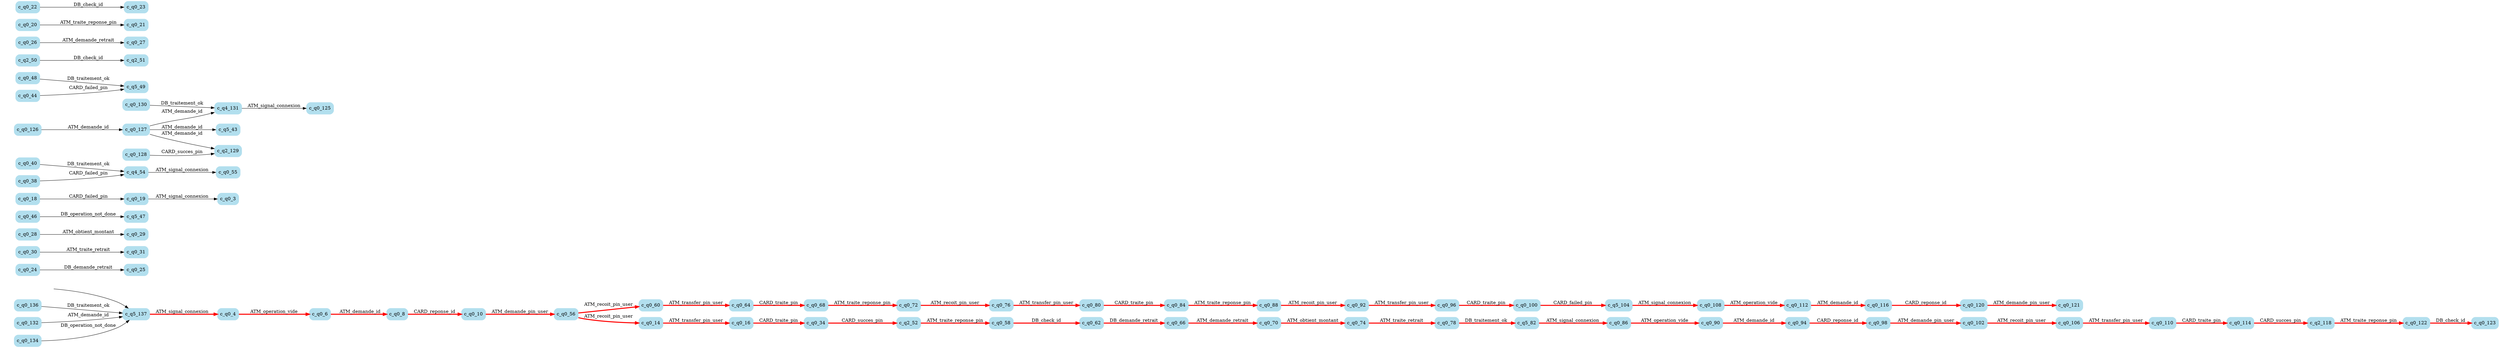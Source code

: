 digraph G {

	rankdir = LR;

	start_c_q5_137[style=invisible];

	node[shape=box, style="rounded, filled", color=lightblue2];

	c_q0_24[label="c_q0_24"];
	c_q0_86[label="c_q0_86"];
	c_q0_30[label="c_q0_30"];
	c_q0_62[label="c_q0_62"];
	c_q0_72[label="c_q0_72"];
	c_q0_29[label="c_q0_29"];
	c_q0_116[label="c_q0_116"];
	c_q0_110[label="c_q0_110"];
	c_q0_10[label="c_q0_10"];
	c_q0_76[label="c_q0_76"];
	c_q0_8[label="c_q0_8"];
	c_q0_46[label="c_q0_46"];
	c_q0_3[label="c_q0_3"];
	c_q4_54[label="c_q4_54"];
	c_q0_70[label="c_q0_70"];
	c_q2_129[label="c_q2_129"];
	c_q0_48[label="c_q0_48"];
	c_q5_49[label="c_q5_49"];
	c_q2_51[label="c_q2_51"];
	c_q0_96[label="c_q0_96"];
	c_q0_28[label="c_q0_28"];
	c_q0_55[label="c_q0_55"];
	c_q0_123[label="c_q0_123"];
	c_q0_80[label="c_q0_80"];
	c_q0_44[label="c_q0_44"];
	c_q0_127[label="c_q0_127"];
	c_q0_106[label="c_q0_106"];
	c_q0_56[label="c_q0_56"];
	c_q0_84[label="c_q0_84"];
	c_q0_100[label="c_q0_100"];
	c_q0_19[label="c_q0_19"];
	c_q0_60[label="c_q0_60"];
	c_q0_16[label="c_q0_16"];
	c_q0_136[label="c_q0_136"];
	c_q0_31[label="c_q0_31"];
	c_q2_118[label="c_q2_118"];
	c_q0_132[label="c_q0_132"];
	c_q0_114[label="c_q0_114"];
	c_q0_88[label="c_q0_88"];
	c_q0_14[label="c_q0_14"];
	c_q0_98[label="c_q0_98"];
	c_q2_50[label="c_q2_50"];
	c_q0_92[label="c_q0_92"];
	c_q5_47[label="c_q5_47"];
	c_q5_137[label="c_q5_137"];
	c_q0_40[label="c_q0_40"];
	c_q0_66[label="c_q0_66"];
	c_q0_27[label="c_q0_27"];
	c_q0_122[label="c_q0_122"];
	c_q4_131[label="c_q4_131"];
	c_q5_104[label="c_q5_104"];
	c_q0_20[label="c_q0_20"];
	c_q0_18[label="c_q0_18"];
	c_q0_130[label="c_q0_130"];
	c_q2_52[label="c_q2_52"];
	c_q0_128[label="c_q0_128"];
	c_q0_125[label="c_q0_125"];
	c_q0_78[label="c_q0_78"];
	c_q0_94[label="c_q0_94"];
	c_q0_108[label="c_q0_108"];
	c_q5_82[label="c_q5_82"];
	c_q0_6[label="c_q0_6"];
	c_q0_22[label="c_q0_22"];
	c_q0_26[label="c_q0_26"];
	c_q0_4[label="c_q0_4"];
	c_q0_74[label="c_q0_74"];
	c_q0_58[label="c_q0_58"];
	c_q0_120[label="c_q0_120"];
	c_q0_121[label="c_q0_121"];
	c_q0_112[label="c_q0_112"];
	c_q0_126[label="c_q0_126"];
	c_q0_134[label="c_q0_134"];
	c_q5_43[label="c_q5_43"];
	c_q0_23[label="c_q0_23"];
	c_q0_102[label="c_q0_102"];
	c_q0_21[label="c_q0_21"];
	c_q0_90[label="c_q0_90"];
	c_q0_25[label="c_q0_25"];
	c_q0_34[label="c_q0_34"];
	c_q0_64[label="c_q0_64"];
	c_q0_38[label="c_q0_38"];
	c_q0_68[label="c_q0_68"];

	start_c_q5_137 -> c_q5_137;
	c_q5_137 -> c_q0_4[label="ATM_signal_connexion", penwidth=3, color=red];
	c_q0_19 -> c_q0_3[label="ATM_signal_connexion"];
	c_q0_4 -> c_q0_6[label="ATM_operation_vide", penwidth=3, color=red];
	c_q0_6 -> c_q0_8[label="ATM_demande_id", penwidth=3, color=red];
	c_q0_8 -> c_q0_10[label="CARD_reponse_id", penwidth=3, color=red];
	c_q0_10 -> c_q0_56[label="ATM_demande_pin_user", penwidth=3, color=red];
	c_q0_56 -> c_q0_14[label="ATM_recoit_pin_user", penwidth=3, color=red];
	c_q0_14 -> c_q0_16[label="ATM_transfer_pin_user", penwidth=3, color=red];
	c_q0_16 -> c_q0_34[label="CARD_traite_pin", penwidth=3, color=red];
	c_q0_18 -> c_q0_19[label="CARD_failed_pin"];
	c_q0_20 -> c_q0_21[label="ATM_traite_reponse_pin"];
	c_q0_22 -> c_q0_23[label="DB_check_id"];
	c_q0_24 -> c_q0_25[label="DB_demande_retrait"];
	c_q0_26 -> c_q0_27[label="ATM_demande_retrait"];
	c_q0_28 -> c_q0_29[label="ATM_obtient_montant"];
	c_q0_30 -> c_q0_31[label="ATM_traite_retrait"];
	c_q0_127 -> c_q2_129[label="ATM_demande_id"];
	c_q0_34 -> c_q2_52[label="CARD_succes_pin", penwidth=3, color=red];
	c_q0_127 -> c_q4_131[label="ATM_demande_id"];
	c_q0_38 -> c_q4_54[label="CARD_failed_pin"];
	c_q0_40 -> c_q4_54[label="DB_traitement_ok"];
	c_q0_127 -> c_q5_43[label="ATM_demande_id"];
	c_q0_44 -> c_q5_49[label="CARD_failed_pin"];
	c_q0_46 -> c_q5_47[label="DB_operation_not_done"];
	c_q0_48 -> c_q5_49[label="DB_traitement_ok"];
	c_q2_50 -> c_q2_51[label="DB_check_id"];
	c_q2_52 -> c_q0_58[label="ATM_traite_reponse_pin", penwidth=3, color=red];
	c_q4_54 -> c_q0_55[label="ATM_signal_connexion"];
	c_q0_56 -> c_q0_60[label="ATM_recoit_pin_user", penwidth=3, color=red];
	c_q0_58 -> c_q0_62[label="DB_check_id", penwidth=3, color=red];
	c_q0_60 -> c_q0_64[label="ATM_transfer_pin_user", penwidth=3, color=red];
	c_q0_62 -> c_q0_66[label="DB_demande_retrait", penwidth=3, color=red];
	c_q0_64 -> c_q0_68[label="CARD_traite_pin", penwidth=3, color=red];
	c_q0_66 -> c_q0_70[label="ATM_demande_retrait", penwidth=3, color=red];
	c_q0_68 -> c_q0_72[label="ATM_traite_reponse_pin", penwidth=3, color=red];
	c_q0_70 -> c_q0_74[label="ATM_obtient_montant", penwidth=3, color=red];
	c_q0_72 -> c_q0_76[label="ATM_recoit_pin_user", penwidth=3, color=red];
	c_q0_74 -> c_q0_78[label="ATM_traite_retrait", penwidth=3, color=red];
	c_q0_76 -> c_q0_80[label="ATM_transfer_pin_user", penwidth=3, color=red];
	c_q0_78 -> c_q5_82[label="DB_traitement_ok", penwidth=3, color=red];
	c_q0_80 -> c_q0_84[label="CARD_traite_pin", penwidth=3, color=red];
	c_q5_82 -> c_q0_86[label="ATM_signal_connexion", penwidth=3, color=red];
	c_q0_84 -> c_q0_88[label="ATM_traite_reponse_pin", penwidth=3, color=red];
	c_q0_86 -> c_q0_90[label="ATM_operation_vide", penwidth=3, color=red];
	c_q0_88 -> c_q0_92[label="ATM_recoit_pin_user", penwidth=3, color=red];
	c_q0_90 -> c_q0_94[label="ATM_demande_id", penwidth=3, color=red];
	c_q0_92 -> c_q0_96[label="ATM_transfer_pin_user", penwidth=3, color=red];
	c_q0_94 -> c_q0_98[label="CARD_reponse_id", penwidth=3, color=red];
	c_q0_96 -> c_q0_100[label="CARD_traite_pin", penwidth=3, color=red];
	c_q0_98 -> c_q0_102[label="ATM_demande_pin_user", penwidth=3, color=red];
	c_q0_100 -> c_q5_104[label="CARD_failed_pin", penwidth=3, color=red];
	c_q0_102 -> c_q0_106[label="ATM_recoit_pin_user", penwidth=3, color=red];
	c_q5_104 -> c_q0_108[label="ATM_signal_connexion", penwidth=3, color=red];
	c_q0_106 -> c_q0_110[label="ATM_transfer_pin_user", penwidth=3, color=red];
	c_q0_108 -> c_q0_112[label="ATM_operation_vide", penwidth=3, color=red];
	c_q0_110 -> c_q0_114[label="CARD_traite_pin", penwidth=3, color=red];
	c_q0_112 -> c_q0_116[label="ATM_demande_id", penwidth=3, color=red];
	c_q0_114 -> c_q2_118[label="CARD_succes_pin", penwidth=3, color=red];
	c_q0_116 -> c_q0_120[label="CARD_reponse_id", penwidth=3, color=red];
	c_q2_118 -> c_q0_122[label="ATM_traite_reponse_pin", penwidth=3, color=red];
	c_q0_120 -> c_q0_121[label="ATM_demande_pin_user", penwidth=3, color=red];
	c_q0_122 -> c_q0_123[label="DB_check_id", penwidth=3, color=red];
	c_q4_131 -> c_q0_125[label="ATM_signal_connexion"];
	c_q0_126 -> c_q0_127[label="ATM_demande_id"];
	c_q0_128 -> c_q2_129[label="CARD_succes_pin"];
	c_q0_130 -> c_q4_131[label="DB_traitement_ok"];
	c_q0_132 -> c_q5_137[label="ATM_demande_id"];
	c_q0_134 -> c_q5_137[label="DB_operation_not_done"];
	c_q0_136 -> c_q5_137[label="DB_traitement_ok"];

}